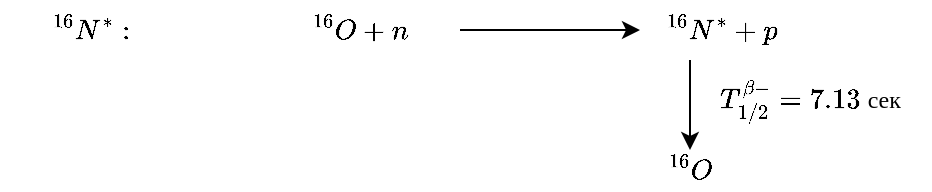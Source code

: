 <mxfile version="11.3.0" type="device" pages="1"><diagram id="C_bj3drS-FVN38sWkRyr" name="Page-1"><mxGraphModel dx="753" dy="386" grid="1" gridSize="10" guides="1" tooltips="1" connect="1" arrows="1" fold="1" page="1" pageScale="1" pageWidth="850" pageHeight="1100" math="1" shadow="0"><root><mxCell id="0"/><mxCell id="1" parent="0"/><mxCell id="Koj4Ia0cM9rOdyWxqPin-1" value="$$^{16}N^*:$$" style="text;html=1;resizable=0;autosize=1;align=center;verticalAlign=middle;points=[];fillColor=none;strokeColor=none;rounded=0;" vertex="1" parent="1"><mxGeometry x="40" y="80" width="90" height="20" as="geometry"/></mxCell><mxCell id="Koj4Ia0cM9rOdyWxqPin-4" value="" style="edgeStyle=orthogonalEdgeStyle;rounded=0;orthogonalLoop=1;jettySize=auto;html=1;" edge="1" parent="1" source="Koj4Ia0cM9rOdyWxqPin-2" target="Koj4Ia0cM9rOdyWxqPin-3"><mxGeometry relative="1" as="geometry"/></mxCell><mxCell id="Koj4Ia0cM9rOdyWxqPin-2" value="$$^{16}O + n$$" style="text;html=1;resizable=0;autosize=1;align=center;verticalAlign=middle;points=[];fillColor=none;strokeColor=none;rounded=0;" vertex="1" parent="1"><mxGeometry x="170" y="80" width="100" height="20" as="geometry"/></mxCell><mxCell id="Koj4Ia0cM9rOdyWxqPin-6" value="" style="edgeStyle=orthogonalEdgeStyle;rounded=0;orthogonalLoop=1;jettySize=auto;html=1;" edge="1" parent="1" source="Koj4Ia0cM9rOdyWxqPin-3" target="Koj4Ia0cM9rOdyWxqPin-5"><mxGeometry relative="1" as="geometry"><Array as="points"><mxPoint x="385" y="120"/><mxPoint x="385" y="120"/></Array></mxGeometry></mxCell><mxCell id="Koj4Ia0cM9rOdyWxqPin-3" value="$$^{16}N^* &lt;br&gt;+ p$$" style="text;html=1;resizable=0;autosize=1;align=center;verticalAlign=middle;points=[];fillColor=none;strokeColor=none;rounded=0;" vertex="1" parent="1"><mxGeometry x="360" y="75" width="80" height="30" as="geometry"/></mxCell><mxCell id="Koj4Ia0cM9rOdyWxqPin-5" value="$$^{16}O$$" style="text;html=1;resizable=0;autosize=1;align=center;verticalAlign=middle;points=[];fillColor=none;strokeColor=none;rounded=0;" vertex="1" parent="1"><mxGeometry x="345" y="150" width="80" height="20" as="geometry"/></mxCell><mxCell id="Koj4Ia0cM9rOdyWxqPin-7" value="$$T_{1/2}^{\beta-}&amp;nbsp;&lt;br&gt;= 7.13 \text{ сек}$$" style="text;html=1;resizable=0;autosize=1;align=center;verticalAlign=middle;points=[];fillColor=none;strokeColor=none;rounded=0;" vertex="1" parent="1"><mxGeometry x="385" y="110" width="120" height="30" as="geometry"/></mxCell></root></mxGraphModel></diagram></mxfile>